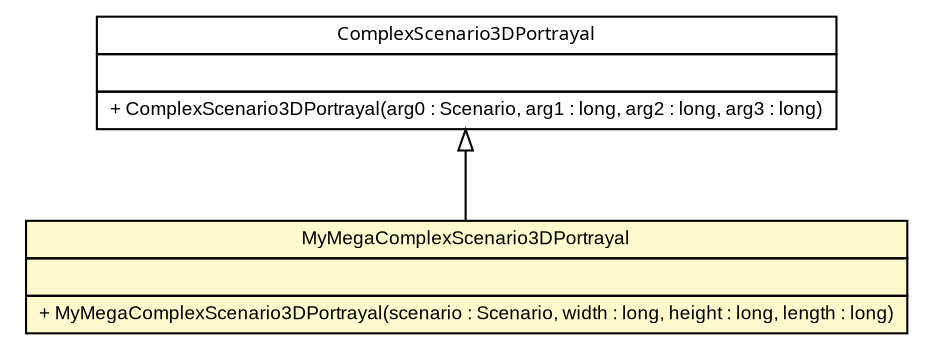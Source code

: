 #!/usr/local/bin/dot
#
# Class diagram 
# Generated by UMLGraph version 5.1 (http://www.umlgraph.org/)
#

digraph G {
	edge [fontname="arial",fontsize=10,labelfontname="arial",labelfontsize=10];
	node [fontname="arial",fontsize=10,shape=plaintext];
	nodesep=0.25;
	ranksep=0.5;
	// es.upm.dit.gsi.shanks.model.scenario.portrayal.test.MyMegaComplexScenario3DPortrayal
	c5016 [label=<<table title="es.upm.dit.gsi.shanks.model.scenario.portrayal.test.MyMegaComplexScenario3DPortrayal" border="0" cellborder="1" cellspacing="0" cellpadding="2" port="p" bgcolor="lemonChiffon" href="./MyMegaComplexScenario3DPortrayal.html">
		<tr><td><table border="0" cellspacing="0" cellpadding="1">
<tr><td align="center" balign="center"> MyMegaComplexScenario3DPortrayal </td></tr>
		</table></td></tr>
		<tr><td><table border="0" cellspacing="0" cellpadding="1">
<tr><td align="left" balign="left">  </td></tr>
		</table></td></tr>
		<tr><td><table border="0" cellspacing="0" cellpadding="1">
<tr><td align="left" balign="left"> + MyMegaComplexScenario3DPortrayal(scenario : Scenario, width : long, height : long, length : long) </td></tr>
		</table></td></tr>
		</table>>, fontname="arial", fontcolor="black", fontsize=9.0];
	//es.upm.dit.gsi.shanks.model.scenario.portrayal.test.MyMegaComplexScenario3DPortrayal extends es.upm.dit.gsi.shanks.model.scenario.portrayal.ComplexScenario3DPortrayal
	c5054:p -> c5016:p [dir=back,arrowtail=empty];
	// es.upm.dit.gsi.shanks.model.scenario.portrayal.ComplexScenario3DPortrayal
	c5054 [label=<<table title="es.upm.dit.gsi.shanks.model.scenario.portrayal.ComplexScenario3DPortrayal" border="0" cellborder="1" cellspacing="0" cellpadding="2" port="p" href="http://java.sun.com/j2se/1.4.2/docs/api/es/upm/dit/gsi/shanks/model/scenario/portrayal/ComplexScenario3DPortrayal.html">
		<tr><td><table border="0" cellspacing="0" cellpadding="1">
<tr><td align="center" balign="center"><font face="ariali"> ComplexScenario3DPortrayal </font></td></tr>
		</table></td></tr>
		<tr><td><table border="0" cellspacing="0" cellpadding="1">
<tr><td align="left" balign="left">  </td></tr>
		</table></td></tr>
		<tr><td><table border="0" cellspacing="0" cellpadding="1">
<tr><td align="left" balign="left"> + ComplexScenario3DPortrayal(arg0 : Scenario, arg1 : long, arg2 : long, arg3 : long) </td></tr>
		</table></td></tr>
		</table>>, fontname="arial", fontcolor="black", fontsize=9.0];
}

